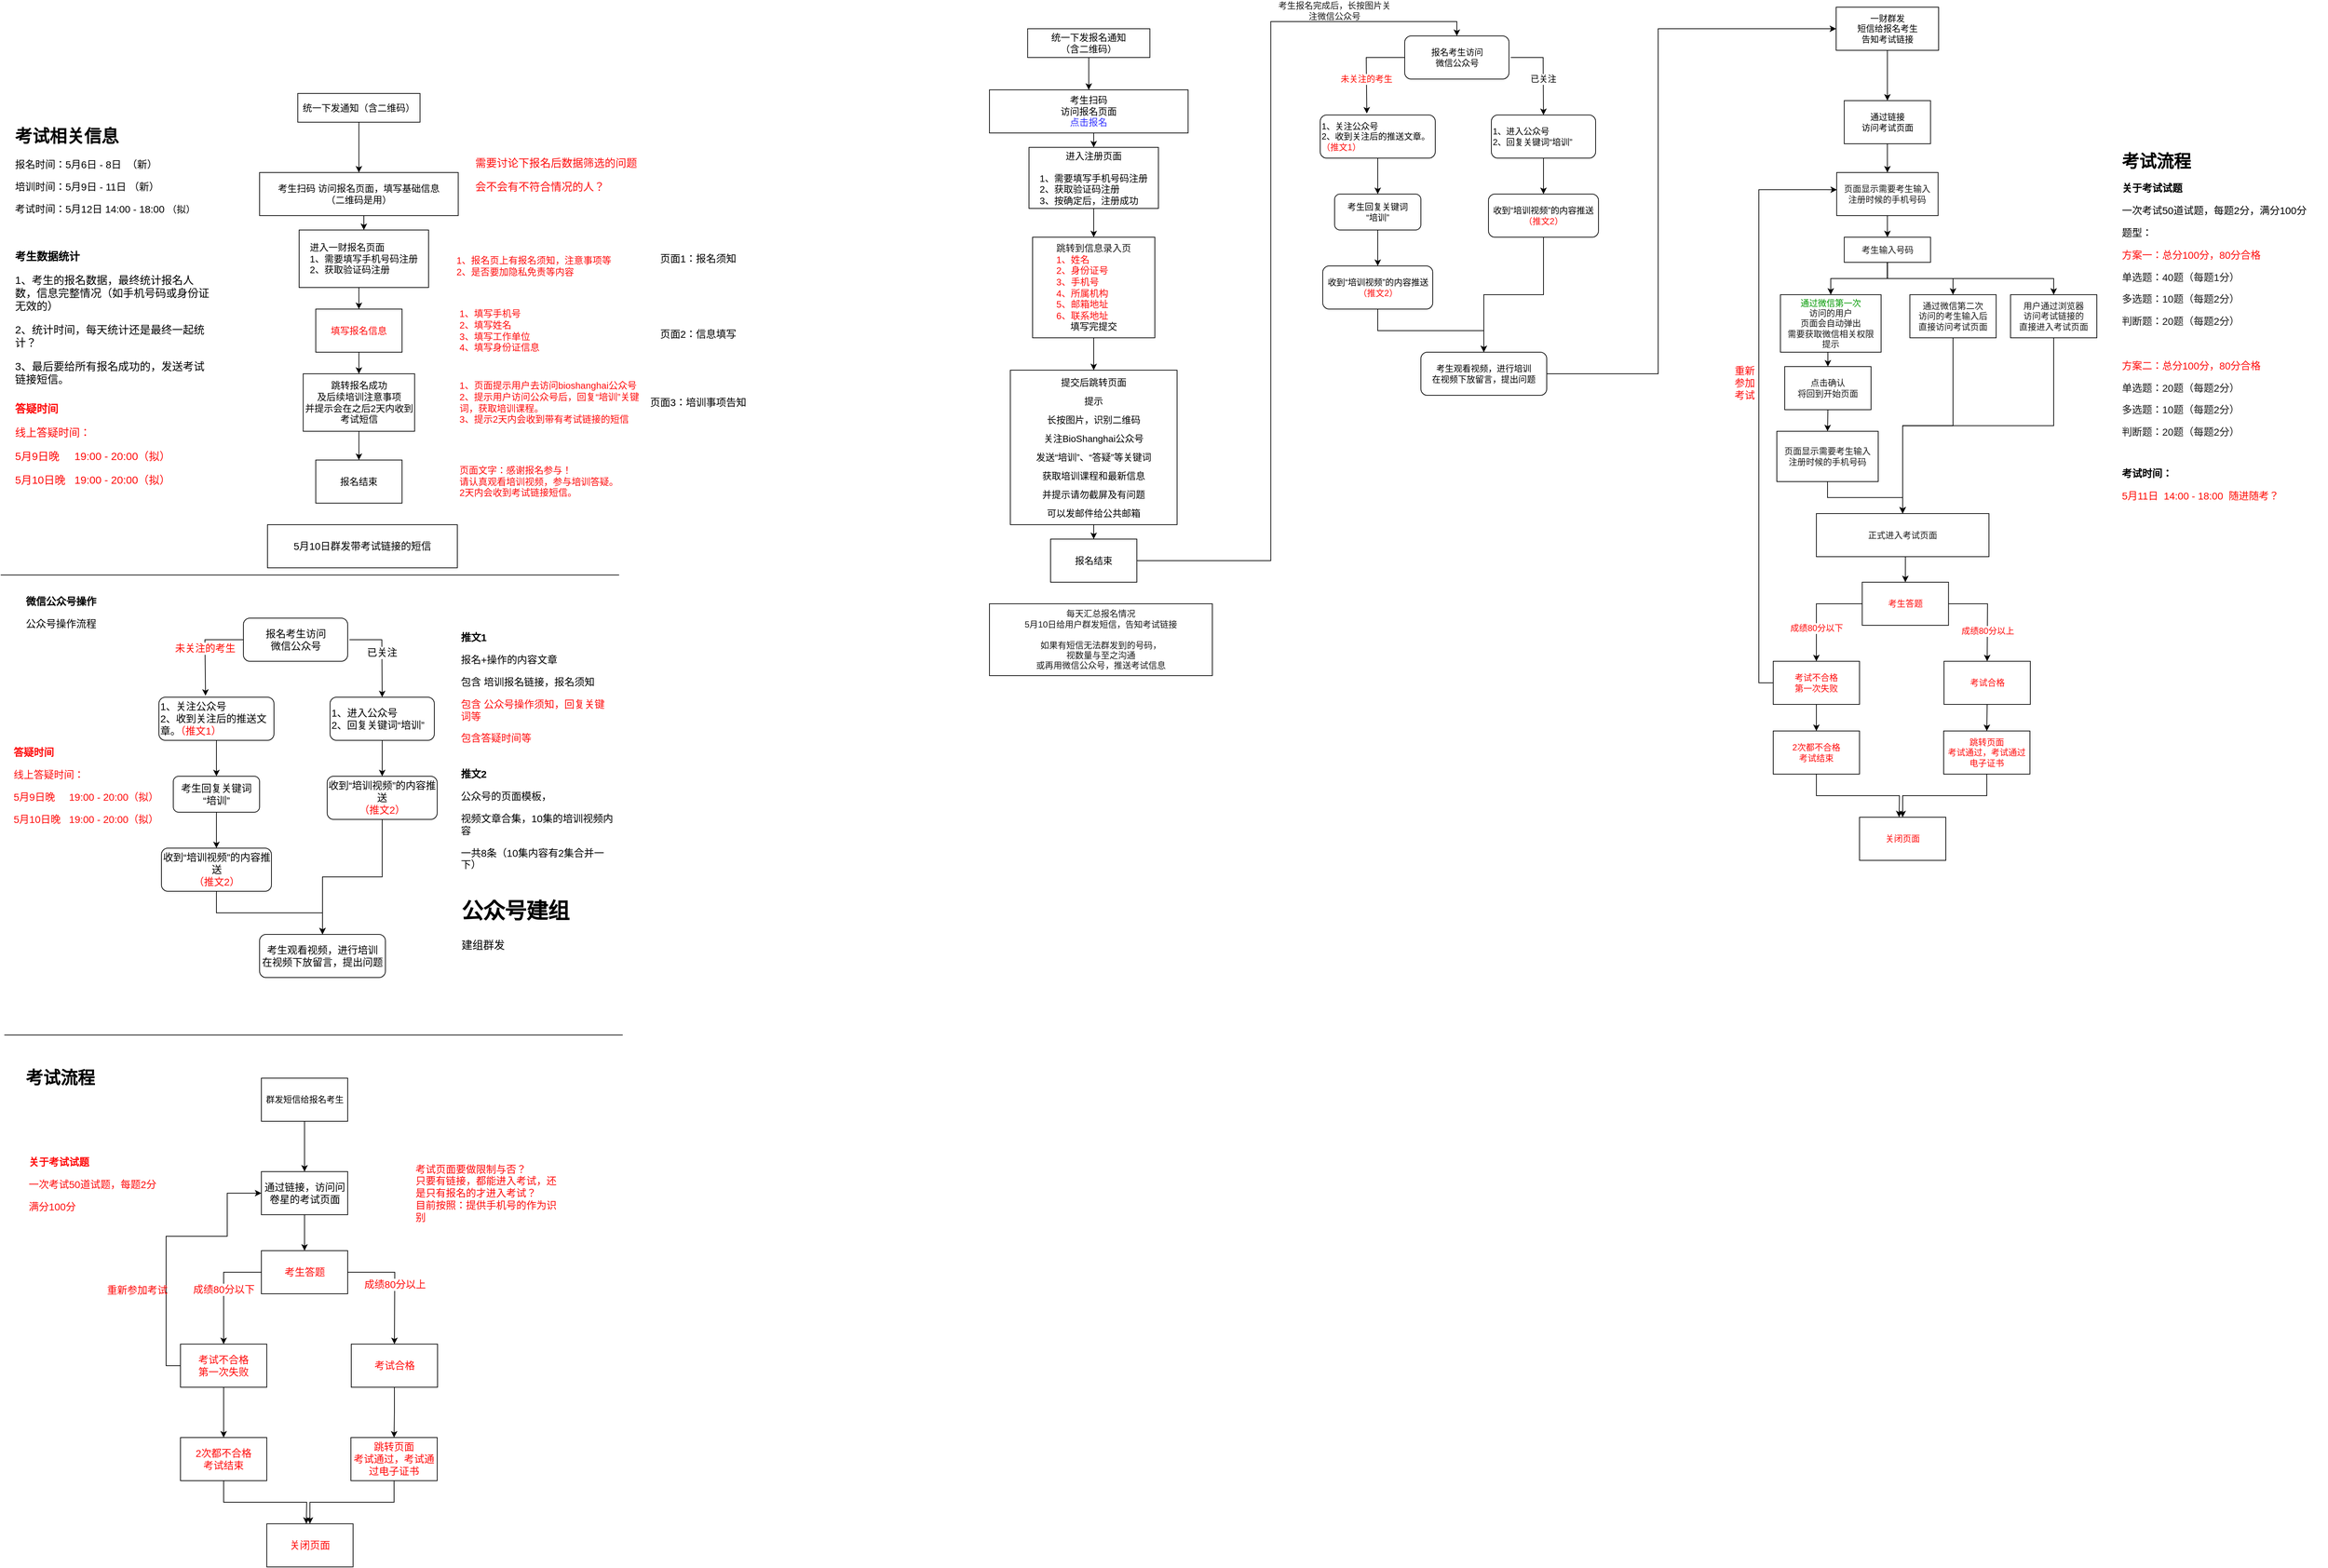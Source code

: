 <mxfile version="18.0.0" type="github">
  <diagram id="kXL66cv_u4CMS8DT0YEe" name="Page-1">
    <mxGraphModel dx="2123" dy="1900" grid="1" gridSize="10" guides="1" tooltips="1" connect="1" arrows="1" fold="1" page="1" pageScale="1" pageWidth="827" pageHeight="1169" math="0" shadow="0">
      <root>
        <mxCell id="0" />
        <mxCell id="1" parent="0" />
        <mxCell id="jaihn0EKF0fuKa9CYaYA-4" style="edgeStyle=orthogonalEdgeStyle;rounded=0;orthogonalLoop=1;jettySize=auto;html=1;exitX=0.5;exitY=1;exitDx=0;exitDy=0;entryX=0.5;entryY=0;entryDx=0;entryDy=0;fontSize=13;" parent="1" source="jaihn0EKF0fuKa9CYaYA-1" target="jaihn0EKF0fuKa9CYaYA-2" edge="1">
          <mxGeometry relative="1" as="geometry" />
        </mxCell>
        <mxCell id="jaihn0EKF0fuKa9CYaYA-1" value="统一下发通知（含二维码）" style="rounded=0;whiteSpace=wrap;html=1;fontSize=13;" parent="1" vertex="1">
          <mxGeometry x="408.12" width="170" height="40" as="geometry" />
        </mxCell>
        <mxCell id="jaihn0EKF0fuKa9CYaYA-6" style="edgeStyle=orthogonalEdgeStyle;rounded=0;orthogonalLoop=1;jettySize=auto;html=1;exitX=0.5;exitY=1;exitDx=0;exitDy=0;entryX=0.5;entryY=0;entryDx=0;entryDy=0;fontColor=#FF0D0D;fontSize=13;" parent="1" source="jaihn0EKF0fuKa9CYaYA-2" target="jaihn0EKF0fuKa9CYaYA-3" edge="1">
          <mxGeometry relative="1" as="geometry" />
        </mxCell>
        <mxCell id="jaihn0EKF0fuKa9CYaYA-2" value="考生扫码 访问报名页面，填写基础信息&lt;br style=&quot;font-size: 13px;&quot;&gt;（二维码是用）&lt;br style=&quot;font-size: 13px;&quot;&gt;" style="rounded=0;whiteSpace=wrap;html=1;fontSize=13;" parent="1" vertex="1">
          <mxGeometry x="355" y="110" width="276.25" height="60" as="geometry" />
        </mxCell>
        <mxCell id="jaihn0EKF0fuKa9CYaYA-18" style="edgeStyle=orthogonalEdgeStyle;rounded=0;orthogonalLoop=1;jettySize=auto;html=1;exitX=0.5;exitY=1;exitDx=0;exitDy=0;entryX=0.5;entryY=0;entryDx=0;entryDy=0;fontColor=#000000;fontSize=13;" parent="1" source="jaihn0EKF0fuKa9CYaYA-3" target="jaihn0EKF0fuKa9CYaYA-8" edge="1">
          <mxGeometry relative="1" as="geometry" />
        </mxCell>
        <mxCell id="jaihn0EKF0fuKa9CYaYA-3" value="&lt;div style=&quot;text-align: justify&quot;&gt;&lt;span&gt;进入一财报名页面&lt;/span&gt;&lt;/div&gt;&lt;div style=&quot;text-align: justify&quot;&gt;&lt;span&gt;1、需要填写手机号码注册&lt;/span&gt;&lt;/div&gt;&lt;div style=&quot;text-align: justify&quot;&gt;&lt;span&gt;2、获取验证码注册&lt;/span&gt;&lt;/div&gt;" style="rounded=0;whiteSpace=wrap;html=1;fontSize=13;align=center;" parent="1" vertex="1">
          <mxGeometry x="410" y="190" width="180" height="80" as="geometry" />
        </mxCell>
        <mxCell id="jaihn0EKF0fuKa9CYaYA-5" value="&lt;h1 style=&quot;font-size: 15px&quot;&gt;&lt;br style=&quot;font-size: 15px&quot;&gt;&lt;/h1&gt;&lt;p style=&quot;font-size: 15px&quot;&gt;&lt;font color=&quot;#ff0d0d&quot; style=&quot;font-size: 15px&quot;&gt;&lt;span style=&quot;text-align: center ; font-size: 15px&quot;&gt;需要讨论下报名后数据筛选的问题&lt;/span&gt;&lt;/font&gt;&lt;/p&gt;&lt;p style=&quot;font-size: 15px&quot;&gt;&lt;font color=&quot;#ff0d0d&quot; style=&quot;font-size: 15px&quot;&gt;&lt;span style=&quot;text-align: center ; font-size: 15px&quot;&gt;会不会有不符合情况的人？&lt;/span&gt;&lt;/font&gt;&lt;br style=&quot;font-size: 15px&quot;&gt;&lt;/p&gt;" style="text;html=1;strokeColor=none;fillColor=none;spacing=5;spacingTop=-20;whiteSpace=wrap;overflow=hidden;rounded=0;fontSize=15;" parent="1" vertex="1">
          <mxGeometry x="650" y="55" width="291.87" height="120" as="geometry" />
        </mxCell>
        <mxCell id="jaihn0EKF0fuKa9CYaYA-7" value="1、填写手机号&lt;br style=&quot;font-size: 13px;&quot;&gt;2、填写姓名&lt;br style=&quot;font-size: 13px;&quot;&gt;3、填写工作单位&lt;br style=&quot;font-size: 13px;&quot;&gt;4、填写身份证信息" style="text;html=1;strokeColor=none;fillColor=none;align=left;verticalAlign=middle;whiteSpace=wrap;rounded=0;fontColor=#FF0D0D;fontSize=13;" parent="1" vertex="1">
          <mxGeometry x="631.25" y="295" width="150" height="70" as="geometry" />
        </mxCell>
        <mxCell id="jaihn0EKF0fuKa9CYaYA-19" style="edgeStyle=orthogonalEdgeStyle;rounded=0;orthogonalLoop=1;jettySize=auto;html=1;exitX=0.5;exitY=1;exitDx=0;exitDy=0;entryX=0.5;entryY=0;entryDx=0;entryDy=0;fontColor=#000000;fontSize=13;" parent="1" source="jaihn0EKF0fuKa9CYaYA-8" target="jaihn0EKF0fuKa9CYaYA-10" edge="1">
          <mxGeometry relative="1" as="geometry" />
        </mxCell>
        <mxCell id="jaihn0EKF0fuKa9CYaYA-8" value="填写报名信息" style="rounded=0;whiteSpace=wrap;html=1;fontColor=#FF0D0D;fontSize=13;" parent="1" vertex="1">
          <mxGeometry x="433.13" y="300" width="120" height="60" as="geometry" />
        </mxCell>
        <mxCell id="jaihn0EKF0fuKa9CYaYA-20" style="edgeStyle=orthogonalEdgeStyle;rounded=0;orthogonalLoop=1;jettySize=auto;html=1;exitX=0.5;exitY=1;exitDx=0;exitDy=0;fontColor=#000000;fontSize=13;" parent="1" source="jaihn0EKF0fuKa9CYaYA-10" target="jaihn0EKF0fuKa9CYaYA-13" edge="1">
          <mxGeometry relative="1" as="geometry" />
        </mxCell>
        <mxCell id="jaihn0EKF0fuKa9CYaYA-10" value="跳转报名成功&lt;br style=&quot;font-size: 13px;&quot;&gt;及后续培训注意事项&lt;br style=&quot;font-size: 13px;&quot;&gt;并提示会在之后2天内收到考试短信" style="rounded=0;whiteSpace=wrap;html=1;fontColor=#000000;fontSize=13;" parent="1" vertex="1">
          <mxGeometry x="415.64" y="390" width="154.99" height="80" as="geometry" />
        </mxCell>
        <mxCell id="jaihn0EKF0fuKa9CYaYA-11" value="1、页面提示用户去访问bioshanghai公众号&lt;br style=&quot;font-size: 13px;&quot;&gt;2、提示用户访问公众号后，回复“培训”关键词，获取培训课程。&lt;br style=&quot;font-size: 13px;&quot;&gt;3、提示2天内会收到带有考试链接的短信" style="text;html=1;strokeColor=none;fillColor=none;align=left;verticalAlign=middle;whiteSpace=wrap;rounded=0;fontColor=#FF0D0D;fontSize=13;" parent="1" vertex="1">
          <mxGeometry x="631.25" y="395" width="266.88" height="70" as="geometry" />
        </mxCell>
        <mxCell id="jaihn0EKF0fuKa9CYaYA-12" value="&lt;div style=&quot;text-align: left; font-size: 13px;&quot;&gt;&lt;span style=&quot;font-size: 13px;&quot;&gt;1、报名页上有报名须知，注意事项等&lt;/span&gt;&lt;/div&gt;&lt;span style=&quot;font-size: 13px;&quot;&gt;&lt;div style=&quot;text-align: left; font-size: 13px;&quot;&gt;&lt;span style=&quot;font-size: 13px;&quot;&gt;2、是否要加隐私免责等内容&lt;/span&gt;&lt;/div&gt;&lt;/span&gt;" style="text;html=1;strokeColor=none;fillColor=none;align=center;verticalAlign=middle;whiteSpace=wrap;rounded=0;fontColor=#FF0D0D;fontSize=13;" parent="1" vertex="1">
          <mxGeometry x="618.13" y="225" width="236.88" height="30" as="geometry" />
        </mxCell>
        <mxCell id="jaihn0EKF0fuKa9CYaYA-13" value="报名结束" style="rounded=0;whiteSpace=wrap;html=1;fontColor=#000000;fontSize=13;" parent="1" vertex="1">
          <mxGeometry x="433.13" y="510" width="120" height="60" as="geometry" />
        </mxCell>
        <mxCell id="jaihn0EKF0fuKa9CYaYA-14" value="页面文字：感谢报名参与！&lt;br style=&quot;font-size: 13px;&quot;&gt;请认真观看培训视频，参与培训答疑。&lt;br style=&quot;font-size: 13px;&quot;&gt;2天内会收到考试链接短信。" style="text;html=1;strokeColor=none;fillColor=none;align=left;verticalAlign=middle;whiteSpace=wrap;rounded=0;fontColor=#FF0D0D;fontSize=13;" parent="1" vertex="1">
          <mxGeometry x="631.25" y="505" width="266.88" height="70" as="geometry" />
        </mxCell>
        <mxCell id="jaihn0EKF0fuKa9CYaYA-21" value="&lt;h1&gt;考试相关信息&lt;/h1&gt;&lt;p style=&quot;font-size: 14px&quot;&gt;&lt;font style=&quot;font-size: 14px&quot;&gt;报名时间：5月6日 - 8日&amp;nbsp; （新）&lt;/font&gt;&lt;/p&gt;&lt;p style=&quot;font-size: 14px&quot;&gt;&lt;font style=&quot;font-size: 14px&quot;&gt;培训时间：5月9日 - 11日 （新）&lt;/font&gt;&lt;/p&gt;&lt;p style=&quot;font-size: 14px&quot;&gt;&lt;font style=&quot;font-size: 14px&quot;&gt;考试时间：5月12日 14:00 - 18:00 &lt;/font&gt;&lt;span style=&quot;font-size: 13px&quot;&gt;（拟）&lt;/span&gt;&lt;/p&gt;" style="text;html=1;strokeColor=none;fillColor=none;spacing=5;spacingTop=-20;whiteSpace=wrap;overflow=hidden;rounded=0;fontColor=#000000;" parent="1" vertex="1">
          <mxGeometry x="10" y="40" width="260" height="150" as="geometry" />
        </mxCell>
        <mxCell id="jaihn0EKF0fuKa9CYaYA-22" value="&lt;h1 style=&quot;font-size: 15px;&quot;&gt;考生数据统计&lt;/h1&gt;&lt;p style=&quot;font-size: 15px;&quot;&gt;1、考生的报名数据，最终统计报名人数，信息完整情况（如手机号码或身份证无效的）&lt;/p&gt;&lt;p style=&quot;font-size: 15px;&quot;&gt;2、统计时间，每天统计还是最终一起统计？&lt;/p&gt;&lt;p style=&quot;font-size: 15px;&quot;&gt;3、最后要给所有报名成功的，发送考试链接短信。&lt;/p&gt;" style="text;html=1;strokeColor=none;fillColor=none;spacing=5;spacingTop=-20;whiteSpace=wrap;overflow=hidden;rounded=0;fontColor=#000000;fontSize=15;" parent="1" vertex="1">
          <mxGeometry x="10" y="217.5" width="280" height="205" as="geometry" />
        </mxCell>
        <mxCell id="jaihn0EKF0fuKa9CYaYA-23" value="报名考生访问&lt;br&gt;微信公众号" style="rounded=1;whiteSpace=wrap;html=1;fontColor=#000000;fontSize=14;" parent="1" vertex="1">
          <mxGeometry x="332.5" y="730" width="145.01" height="60" as="geometry" />
        </mxCell>
        <mxCell id="jaihn0EKF0fuKa9CYaYA-34" style="edgeStyle=orthogonalEdgeStyle;rounded=0;orthogonalLoop=1;jettySize=auto;html=1;exitX=0.5;exitY=1;exitDx=0;exitDy=0;fontColor=#000000;fontSize=14;" parent="1" source="jaihn0EKF0fuKa9CYaYA-24" target="jaihn0EKF0fuKa9CYaYA-31" edge="1">
          <mxGeometry relative="1" as="geometry" />
        </mxCell>
        <mxCell id="jaihn0EKF0fuKa9CYaYA-24" value="1、关注公众号&lt;br style=&quot;font-size: 14px;&quot;&gt;2、收到关注后的推送文章。&lt;font color=&quot;#ff0d0d&quot; style=&quot;font-size: 14px;&quot;&gt;（推文1）&lt;/font&gt;" style="rounded=1;whiteSpace=wrap;html=1;fontColor=#000000;align=left;fontSize=14;" parent="1" vertex="1">
          <mxGeometry x="215" y="840" width="160" height="60" as="geometry" />
        </mxCell>
        <mxCell id="jaihn0EKF0fuKa9CYaYA-38" style="edgeStyle=orthogonalEdgeStyle;rounded=0;orthogonalLoop=1;jettySize=auto;html=1;exitX=0.5;exitY=1;exitDx=0;exitDy=0;entryX=0.5;entryY=0;entryDx=0;entryDy=0;fontColor=#000000;fontSize=14;" parent="1" source="jaihn0EKF0fuKa9CYaYA-25" target="jaihn0EKF0fuKa9CYaYA-35" edge="1">
          <mxGeometry relative="1" as="geometry" />
        </mxCell>
        <mxCell id="jaihn0EKF0fuKa9CYaYA-25" value="1、进入公众号&lt;br style=&quot;font-size: 14px;&quot;&gt;2、回复关键词“培训”" style="rounded=1;whiteSpace=wrap;html=1;fontColor=#000000;align=left;fontSize=14;" parent="1" vertex="1">
          <mxGeometry x="453" y="840" width="145" height="60" as="geometry" />
        </mxCell>
        <mxCell id="jaihn0EKF0fuKa9CYaYA-26" value="" style="endArrow=classic;html=1;rounded=0;fontColor=#000000;entryX=0.405;entryY=-0.035;entryDx=0;entryDy=0;entryPerimeter=0;exitX=0;exitY=0.5;exitDx=0;exitDy=0;fontSize=14;" parent="1" source="jaihn0EKF0fuKa9CYaYA-23" target="jaihn0EKF0fuKa9CYaYA-24" edge="1">
          <mxGeometry relative="1" as="geometry">
            <mxPoint x="130" y="810" as="sourcePoint" />
            <mxPoint x="230" y="810" as="targetPoint" />
            <Array as="points">
              <mxPoint x="279" y="760" />
            </Array>
          </mxGeometry>
        </mxCell>
        <mxCell id="jaihn0EKF0fuKa9CYaYA-27" value="未关注的考生" style="edgeLabel;resizable=0;html=1;align=center;verticalAlign=middle;fontColor=#FF0B03;fontSize=14;" parent="jaihn0EKF0fuKa9CYaYA-26" connectable="0" vertex="1">
          <mxGeometry relative="1" as="geometry" />
        </mxCell>
        <mxCell id="jaihn0EKF0fuKa9CYaYA-29" value="" style="endArrow=classic;html=1;rounded=0;fontColor=#000000;entryX=0.5;entryY=0;entryDx=0;entryDy=0;fontSize=14;" parent="1" target="jaihn0EKF0fuKa9CYaYA-25" edge="1">
          <mxGeometry relative="1" as="geometry">
            <mxPoint x="480" y="760" as="sourcePoint" />
            <mxPoint x="600" y="760" as="targetPoint" />
            <Array as="points">
              <mxPoint x="525" y="760" />
            </Array>
          </mxGeometry>
        </mxCell>
        <mxCell id="jaihn0EKF0fuKa9CYaYA-30" value="已关注" style="edgeLabel;resizable=0;html=1;align=center;verticalAlign=middle;fontColor=#000000;fontSize=14;" parent="jaihn0EKF0fuKa9CYaYA-29" connectable="0" vertex="1">
          <mxGeometry relative="1" as="geometry" />
        </mxCell>
        <mxCell id="jaihn0EKF0fuKa9CYaYA-37" style="edgeStyle=orthogonalEdgeStyle;rounded=0;orthogonalLoop=1;jettySize=auto;html=1;exitX=0.5;exitY=1;exitDx=0;exitDy=0;entryX=0.5;entryY=0;entryDx=0;entryDy=0;fontColor=#000000;fontSize=14;" parent="1" source="jaihn0EKF0fuKa9CYaYA-31" target="jaihn0EKF0fuKa9CYaYA-36" edge="1">
          <mxGeometry relative="1" as="geometry" />
        </mxCell>
        <mxCell id="jaihn0EKF0fuKa9CYaYA-31" value="考生回复关键词&lt;br style=&quot;font-size: 14px;&quot;&gt;“培训”" style="rounded=1;whiteSpace=wrap;html=1;fontColor=#000000;fontSize=14;" parent="1" vertex="1">
          <mxGeometry x="235" y="950" width="120" height="50" as="geometry" />
        </mxCell>
        <mxCell id="jaihn0EKF0fuKa9CYaYA-40" style="edgeStyle=orthogonalEdgeStyle;rounded=0;orthogonalLoop=1;jettySize=auto;html=1;exitX=0.5;exitY=1;exitDx=0;exitDy=0;fontColor=#000000;fontSize=14;" parent="1" source="jaihn0EKF0fuKa9CYaYA-35" target="jaihn0EKF0fuKa9CYaYA-39" edge="1">
          <mxGeometry relative="1" as="geometry" />
        </mxCell>
        <mxCell id="jaihn0EKF0fuKa9CYaYA-35" value="收到“培训视频”的内容推送&lt;br style=&quot;font-size: 14px;&quot;&gt;&lt;font color=&quot;#ff0d0d&quot; style=&quot;font-size: 14px;&quot;&gt;（推文2）&lt;/font&gt;" style="rounded=1;whiteSpace=wrap;html=1;fontColor=#000000;fontSize=14;" parent="1" vertex="1">
          <mxGeometry x="449" y="950" width="153" height="60" as="geometry" />
        </mxCell>
        <mxCell id="jaihn0EKF0fuKa9CYaYA-41" style="edgeStyle=orthogonalEdgeStyle;rounded=0;orthogonalLoop=1;jettySize=auto;html=1;exitX=0.5;exitY=1;exitDx=0;exitDy=0;fontColor=#000000;entryX=0.5;entryY=0;entryDx=0;entryDy=0;fontSize=14;" parent="1" source="jaihn0EKF0fuKa9CYaYA-36" target="jaihn0EKF0fuKa9CYaYA-39" edge="1">
          <mxGeometry relative="1" as="geometry">
            <mxPoint x="450" y="1170" as="targetPoint" />
          </mxGeometry>
        </mxCell>
        <mxCell id="jaihn0EKF0fuKa9CYaYA-36" value="收到“培训视频”的内容推送&lt;br style=&quot;font-size: 14px;&quot;&gt;&lt;span style=&quot;color: rgb(255, 13, 13); font-size: 14px;&quot;&gt;（推文2）&lt;/span&gt;" style="rounded=1;whiteSpace=wrap;html=1;fontColor=#000000;fontSize=14;" parent="1" vertex="1">
          <mxGeometry x="218.5" y="1050" width="153" height="60" as="geometry" />
        </mxCell>
        <mxCell id="jaihn0EKF0fuKa9CYaYA-39" value="考生观看视频，进行培训&lt;br style=&quot;font-size: 14px;&quot;&gt;在视频下放留言，提出问题" style="rounded=1;whiteSpace=wrap;html=1;fontColor=#000000;fontSize=14;" parent="1" vertex="1">
          <mxGeometry x="355" y="1170" width="175" height="60" as="geometry" />
        </mxCell>
        <mxCell id="jaihn0EKF0fuKa9CYaYA-42" value="&lt;h1 style=&quot;font-size: 14px;&quot;&gt;推文1&lt;/h1&gt;&lt;p style=&quot;font-size: 14px;&quot;&gt;报名+操作的内容文章&lt;/p&gt;&lt;p style=&quot;font-size: 14px;&quot;&gt;包含 培训报名链接，报名须知&lt;/p&gt;&lt;p style=&quot;font-size: 14px;&quot;&gt;&lt;font color=&quot;#ff0d0d&quot; style=&quot;font-size: 14px;&quot;&gt;包含 公众号操作须知，回复关键词等&lt;/font&gt;&lt;/p&gt;&lt;p style=&quot;font-size: 14px;&quot;&gt;&lt;font color=&quot;#ff0d0d&quot; style=&quot;font-size: 14px;&quot;&gt;包含答疑时间等&lt;/font&gt;&lt;/p&gt;" style="text;html=1;strokeColor=none;fillColor=none;spacing=5;spacingTop=-20;whiteSpace=wrap;overflow=hidden;rounded=0;fontColor=#000000;fontSize=14;" parent="1" vertex="1">
          <mxGeometry x="630" y="750" width="220" height="160" as="geometry" />
        </mxCell>
        <mxCell id="jaihn0EKF0fuKa9CYaYA-43" value="&lt;h1 style=&quot;font-size: 14px;&quot;&gt;&lt;font color=&quot;#000000&quot; style=&quot;font-size: 14px;&quot;&gt;推文2&lt;/font&gt;&lt;/h1&gt;&lt;p style=&quot;font-size: 14px;&quot;&gt;&lt;font color=&quot;#000000&quot; style=&quot;font-size: 14px;&quot;&gt;公众号的页面模板，&lt;/font&gt;&lt;/p&gt;&lt;p style=&quot;font-size: 14px;&quot;&gt;&lt;font color=&quot;#000000&quot; style=&quot;font-size: 14px;&quot;&gt;视频文章合集，10集的培训视频内容&lt;/font&gt;&lt;/p&gt;&lt;p style=&quot;font-size: 14px;&quot;&gt;&lt;font color=&quot;#000000&quot; style=&quot;font-size: 14px;&quot;&gt;一共8条（10集内容有2集合并一下）&lt;/font&gt;&lt;/p&gt;" style="text;html=1;strokeColor=none;fillColor=none;spacing=5;spacingTop=-20;whiteSpace=wrap;overflow=hidden;rounded=0;fontColor=#FF0D0D;fontSize=14;" parent="1" vertex="1">
          <mxGeometry x="630" y="940" width="220" height="170" as="geometry" />
        </mxCell>
        <mxCell id="jaihn0EKF0fuKa9CYaYA-51" style="edgeStyle=orthogonalEdgeStyle;rounded=0;orthogonalLoop=1;jettySize=auto;html=1;exitX=0.5;exitY=1;exitDx=0;exitDy=0;fontColor=#FF0A0A;" parent="1" source="jaihn0EKF0fuKa9CYaYA-44" target="jaihn0EKF0fuKa9CYaYA-49" edge="1">
          <mxGeometry relative="1" as="geometry" />
        </mxCell>
        <mxCell id="jaihn0EKF0fuKa9CYaYA-44" value="群发短信给报名考生" style="rounded=0;whiteSpace=wrap;html=1;fontColor=#000000;" parent="1" vertex="1">
          <mxGeometry x="357.51" y="1370" width="120" height="60" as="geometry" />
        </mxCell>
        <mxCell id="jaihn0EKF0fuKa9CYaYA-45" value="&lt;h1 style=&quot;font-size: 14px;&quot;&gt;微信公众号操作&lt;/h1&gt;&lt;p style=&quot;font-size: 14px;&quot;&gt;公众号操作流程&lt;/p&gt;" style="text;html=1;strokeColor=none;fillColor=none;spacing=5;spacingTop=-20;whiteSpace=wrap;overflow=hidden;rounded=0;fontColor=#000000;fontSize=14;" parent="1" vertex="1">
          <mxGeometry x="25" y="700" width="190" height="70" as="geometry" />
        </mxCell>
        <mxCell id="jaihn0EKF0fuKa9CYaYA-46" value="" style="endArrow=none;html=1;rounded=0;fontColor=#000000;" parent="1" edge="1">
          <mxGeometry width="50" height="50" relative="1" as="geometry">
            <mxPoint x="-4.99" y="670" as="sourcePoint" />
            <mxPoint x="855.01" y="670" as="targetPoint" />
          </mxGeometry>
        </mxCell>
        <mxCell id="jaihn0EKF0fuKa9CYaYA-47" value="" style="endArrow=none;html=1;rounded=0;fontColor=#000000;" parent="1" edge="1">
          <mxGeometry width="50" height="50" relative="1" as="geometry">
            <mxPoint y="1310" as="sourcePoint" />
            <mxPoint x="860" y="1310" as="targetPoint" />
          </mxGeometry>
        </mxCell>
        <mxCell id="jaihn0EKF0fuKa9CYaYA-48" value="&lt;h1&gt;考试流程&lt;/h1&gt;" style="text;html=1;strokeColor=none;fillColor=none;spacing=5;spacingTop=-20;whiteSpace=wrap;overflow=hidden;rounded=0;fontColor=#000000;" parent="1" vertex="1">
          <mxGeometry x="25" y="1350" width="190" height="120" as="geometry" />
        </mxCell>
        <mxCell id="jaihn0EKF0fuKa9CYaYA-63" style="edgeStyle=orthogonalEdgeStyle;rounded=0;orthogonalLoop=1;jettySize=auto;html=1;exitX=0.5;exitY=1;exitDx=0;exitDy=0;fontColor=#FF0A0A;fontSize=14;" parent="1" source="jaihn0EKF0fuKa9CYaYA-49" target="jaihn0EKF0fuKa9CYaYA-52" edge="1">
          <mxGeometry relative="1" as="geometry" />
        </mxCell>
        <mxCell id="jaihn0EKF0fuKa9CYaYA-49" value="通过链接，访问问卷星的考试页面" style="rounded=0;whiteSpace=wrap;html=1;fontColor=#000000;fontSize=14;" parent="1" vertex="1">
          <mxGeometry x="357.51" y="1500" width="120" height="60" as="geometry" />
        </mxCell>
        <mxCell id="jaihn0EKF0fuKa9CYaYA-50" value="考试页面要做限制与否？&lt;br style=&quot;font-size: 14px;&quot;&gt;只要有链接，都能进入考试，还是只有报名的才进入考试？&lt;br style=&quot;font-size: 14px;&quot;&gt;目前按照：提供手机号的作为识别" style="text;html=1;strokeColor=none;fillColor=none;align=left;verticalAlign=middle;whiteSpace=wrap;rounded=0;fontColor=#FF0A0A;fontSize=14;" parent="1" vertex="1">
          <mxGeometry x="570" y="1495" width="201.88" height="70" as="geometry" />
        </mxCell>
        <mxCell id="jaihn0EKF0fuKa9CYaYA-52" value="考生答题" style="rounded=0;whiteSpace=wrap;html=1;fontColor=#FF0A0A;fontSize=14;" parent="1" vertex="1">
          <mxGeometry x="357.51" y="1610" width="120" height="60" as="geometry" />
        </mxCell>
        <mxCell id="jaihn0EKF0fuKa9CYaYA-60" style="edgeStyle=orthogonalEdgeStyle;rounded=0;orthogonalLoop=1;jettySize=auto;html=1;exitX=0;exitY=0.5;exitDx=0;exitDy=0;fontColor=#FF0A0A;entryX=0;entryY=0.5;entryDx=0;entryDy=0;fontSize=14;" parent="1" source="jaihn0EKF0fuKa9CYaYA-53" target="jaihn0EKF0fuKa9CYaYA-49" edge="1">
          <mxGeometry relative="1" as="geometry">
            <Array as="points">
              <mxPoint x="225" y="1770" />
              <mxPoint x="225" y="1590" />
              <mxPoint x="310" y="1590" />
              <mxPoint x="310" y="1530" />
            </Array>
          </mxGeometry>
        </mxCell>
        <mxCell id="jaihn0EKF0fuKa9CYaYA-65" style="edgeStyle=orthogonalEdgeStyle;rounded=0;orthogonalLoop=1;jettySize=auto;html=1;exitX=0.5;exitY=1;exitDx=0;exitDy=0;entryX=0.5;entryY=0;entryDx=0;entryDy=0;fontColor=#FF0A0A;fontSize=14;" parent="1" source="jaihn0EKF0fuKa9CYaYA-53" target="jaihn0EKF0fuKa9CYaYA-64" edge="1">
          <mxGeometry relative="1" as="geometry" />
        </mxCell>
        <mxCell id="jaihn0EKF0fuKa9CYaYA-53" value="考试不合格&lt;br style=&quot;font-size: 14px;&quot;&gt;第一次失败" style="rounded=0;whiteSpace=wrap;html=1;fontColor=#FF0A0A;fontSize=14;" parent="1" vertex="1">
          <mxGeometry x="245" y="1740" width="120" height="60" as="geometry" />
        </mxCell>
        <mxCell id="jaihn0EKF0fuKa9CYaYA-66" style="edgeStyle=orthogonalEdgeStyle;rounded=0;orthogonalLoop=1;jettySize=auto;html=1;exitX=0.5;exitY=1;exitDx=0;exitDy=0;entryX=0.5;entryY=0;entryDx=0;entryDy=0;fontColor=#FF0A0A;fontSize=14;" parent="1" source="jaihn0EKF0fuKa9CYaYA-54" target="jaihn0EKF0fuKa9CYaYA-62" edge="1">
          <mxGeometry relative="1" as="geometry" />
        </mxCell>
        <mxCell id="jaihn0EKF0fuKa9CYaYA-54" value="考试合格" style="rounded=0;whiteSpace=wrap;html=1;fontColor=#FF0A0A;fontSize=14;" parent="1" vertex="1">
          <mxGeometry x="482.5" y="1740" width="120" height="60" as="geometry" />
        </mxCell>
        <mxCell id="jaihn0EKF0fuKa9CYaYA-55" value="" style="endArrow=classic;html=1;rounded=0;fontColor=#FF0A0A;entryX=0.5;entryY=0;entryDx=0;entryDy=0;exitX=0;exitY=0.5;exitDx=0;exitDy=0;fontSize=14;" parent="1" source="jaihn0EKF0fuKa9CYaYA-52" target="jaihn0EKF0fuKa9CYaYA-53" edge="1">
          <mxGeometry relative="1" as="geometry">
            <mxPoint x="220" y="1650" as="sourcePoint" />
            <mxPoint x="320" y="1650" as="targetPoint" />
            <Array as="points">
              <mxPoint x="305" y="1640" />
            </Array>
          </mxGeometry>
        </mxCell>
        <mxCell id="jaihn0EKF0fuKa9CYaYA-56" value="成绩80分以下" style="edgeLabel;resizable=0;html=1;align=center;verticalAlign=middle;fontColor=#FF0A0A;fontSize=14;" parent="jaihn0EKF0fuKa9CYaYA-55" connectable="0" vertex="1">
          <mxGeometry relative="1" as="geometry" />
        </mxCell>
        <mxCell id="jaihn0EKF0fuKa9CYaYA-57" value="" style="endArrow=classic;html=1;rounded=0;fontColor=#FF0A0A;entryX=0.5;entryY=0;entryDx=0;entryDy=0;exitX=1;exitY=0.5;exitDx=0;exitDy=0;fontSize=14;" parent="1" source="jaihn0EKF0fuKa9CYaYA-52" target="jaihn0EKF0fuKa9CYaYA-54" edge="1">
          <mxGeometry relative="1" as="geometry">
            <mxPoint x="490" y="1640" as="sourcePoint" />
            <mxPoint x="590" y="1640" as="targetPoint" />
            <Array as="points">
              <mxPoint x="543" y="1640" />
            </Array>
          </mxGeometry>
        </mxCell>
        <mxCell id="jaihn0EKF0fuKa9CYaYA-58" value="成绩80分以上" style="edgeLabel;resizable=0;html=1;align=center;verticalAlign=middle;fontColor=#FF0A0A;fontSize=14;" parent="jaihn0EKF0fuKa9CYaYA-57" connectable="0" vertex="1">
          <mxGeometry relative="1" as="geometry" />
        </mxCell>
        <mxCell id="jaihn0EKF0fuKa9CYaYA-59" value="&lt;h1 style=&quot;font-size: 14px;&quot;&gt;关于考试试题&lt;/h1&gt;&lt;p style=&quot;font-size: 14px;&quot;&gt;一次考试50道试题，每题2分&lt;/p&gt;&lt;p style=&quot;font-size: 14px;&quot;&gt;满分100分&lt;/p&gt;" style="text;html=1;strokeColor=none;fillColor=none;spacing=5;spacingTop=-20;whiteSpace=wrap;overflow=hidden;rounded=0;fontColor=#FF0A0A;fontSize=14;" parent="1" vertex="1">
          <mxGeometry x="29" y="1480" width="190" height="120" as="geometry" />
        </mxCell>
        <mxCell id="jaihn0EKF0fuKa9CYaYA-61" value="重新参加考试" style="text;html=1;strokeColor=none;fillColor=none;align=center;verticalAlign=middle;whiteSpace=wrap;rounded=0;fontColor=#FF0A0A;fontSize=14;" parent="1" vertex="1">
          <mxGeometry x="140" y="1650" width="90" height="30" as="geometry" />
        </mxCell>
        <mxCell id="jaihn0EKF0fuKa9CYaYA-68" style="edgeStyle=orthogonalEdgeStyle;rounded=0;orthogonalLoop=1;jettySize=auto;html=1;exitX=0.5;exitY=1;exitDx=0;exitDy=0;entryX=0.5;entryY=0;entryDx=0;entryDy=0;fontColor=#FF0A0A;fontSize=14;" parent="1" source="jaihn0EKF0fuKa9CYaYA-62" target="jaihn0EKF0fuKa9CYaYA-67" edge="1">
          <mxGeometry relative="1" as="geometry" />
        </mxCell>
        <mxCell id="jaihn0EKF0fuKa9CYaYA-62" value="跳转页面&lt;br style=&quot;font-size: 14px;&quot;&gt;考试通过，考试通过电子证书" style="rounded=0;whiteSpace=wrap;html=1;fontColor=#FF0A0A;fontSize=14;" parent="1" vertex="1">
          <mxGeometry x="482" y="1870" width="120" height="60" as="geometry" />
        </mxCell>
        <mxCell id="jaihn0EKF0fuKa9CYaYA-69" style="edgeStyle=orthogonalEdgeStyle;rounded=0;orthogonalLoop=1;jettySize=auto;html=1;exitX=0.5;exitY=1;exitDx=0;exitDy=0;fontColor=#FF0A0A;fontSize=14;" parent="1" source="jaihn0EKF0fuKa9CYaYA-64" edge="1">
          <mxGeometry relative="1" as="geometry">
            <mxPoint x="420" y="1990" as="targetPoint" />
          </mxGeometry>
        </mxCell>
        <mxCell id="jaihn0EKF0fuKa9CYaYA-64" value="2次都不合格&lt;br style=&quot;font-size: 14px;&quot;&gt;考试结束" style="rounded=0;whiteSpace=wrap;html=1;fontColor=#FF0A0A;fontSize=14;" parent="1" vertex="1">
          <mxGeometry x="245" y="1870" width="120" height="60" as="geometry" />
        </mxCell>
        <mxCell id="jaihn0EKF0fuKa9CYaYA-67" value="关闭页面" style="rounded=0;whiteSpace=wrap;html=1;fontColor=#FF0A0A;fontSize=14;" parent="1" vertex="1">
          <mxGeometry x="365" y="1990" width="120" height="60" as="geometry" />
        </mxCell>
        <mxCell id="jaihn0EKF0fuKa9CYaYA-70" value="&lt;h1 style=&quot;font-size: 15px;&quot;&gt;答疑时间&lt;/h1&gt;&lt;p style=&quot;font-size: 15px;&quot;&gt;线上答疑时间：&amp;nbsp;&lt;/p&gt;&lt;p style=&quot;font-size: 15px;&quot;&gt;5月9日晚&amp;nbsp; &amp;nbsp; &amp;nbsp;19:00 - 20:00（拟）&lt;/p&gt;&lt;p style=&quot;font-size: 15px;&quot;&gt;5月10日晚&amp;nbsp; &amp;nbsp;19:00 - 20:00（拟）&lt;/p&gt;" style="text;html=1;strokeColor=none;fillColor=none;spacing=5;spacingTop=-20;whiteSpace=wrap;overflow=hidden;rounded=0;fontColor=#FF0A0A;fontSize=15;" parent="1" vertex="1">
          <mxGeometry x="10" y="430" width="240" height="120" as="geometry" />
        </mxCell>
        <mxCell id="jaihn0EKF0fuKa9CYaYA-71" value="&lt;h1 style=&quot;font-size: 14px;&quot;&gt;答疑时间&lt;/h1&gt;&lt;p style=&quot;font-size: 14px;&quot;&gt;线上答疑时间：&amp;nbsp;&lt;/p&gt;&lt;p style=&quot;font-size: 14px;&quot;&gt;5月9日晚&amp;nbsp; &amp;nbsp; &amp;nbsp;19:00 - 20:00（拟）&lt;/p&gt;&lt;p style=&quot;font-size: 14px;&quot;&gt;5月10日晚&amp;nbsp; &amp;nbsp;19:00 - 20:00（拟）&lt;/p&gt;" style="text;html=1;strokeColor=none;fillColor=none;spacing=5;spacingTop=-20;whiteSpace=wrap;overflow=hidden;rounded=0;fontColor=#FF0A0A;fontSize=14;" parent="1" vertex="1">
          <mxGeometry x="7.5" y="910" width="225" height="145" as="geometry" />
        </mxCell>
        <mxCell id="jaihn0EKF0fuKa9CYaYA-73" value="&lt;font color=&quot;#000000&quot;&gt;5月10日群发带考试链接的短信&lt;/font&gt;" style="rounded=0;whiteSpace=wrap;html=1;fontSize=14;fontColor=#FF0B03;" parent="1" vertex="1">
          <mxGeometry x="366" y="600" width="264" height="60" as="geometry" />
        </mxCell>
        <mxCell id="jaihn0EKF0fuKa9CYaYA-74" value="页面1：报名须知" style="text;html=1;strokeColor=none;fillColor=none;align=center;verticalAlign=middle;whiteSpace=wrap;rounded=0;fontSize=14;fontColor=#000000;" parent="1" vertex="1">
          <mxGeometry x="880" y="205" width="170" height="50" as="geometry" />
        </mxCell>
        <mxCell id="jaihn0EKF0fuKa9CYaYA-75" value="页面2：信息填写" style="text;html=1;strokeColor=none;fillColor=none;align=center;verticalAlign=middle;whiteSpace=wrap;rounded=0;fontSize=14;fontColor=#000000;" parent="1" vertex="1">
          <mxGeometry x="880" y="310" width="170" height="50" as="geometry" />
        </mxCell>
        <mxCell id="jaihn0EKF0fuKa9CYaYA-76" value="页面3：培训事项告知" style="text;html=1;strokeColor=none;fillColor=none;align=center;verticalAlign=middle;whiteSpace=wrap;rounded=0;fontSize=14;fontColor=#000000;" parent="1" vertex="1">
          <mxGeometry x="880" y="405" width="170" height="50" as="geometry" />
        </mxCell>
        <mxCell id="jaihn0EKF0fuKa9CYaYA-77" value="&lt;h1&gt;公众号建组&lt;/h1&gt;&lt;p&gt;建组群发&lt;/p&gt;&lt;p&gt;&lt;br&gt;&lt;/p&gt;" style="text;html=1;strokeColor=none;fillColor=none;spacing=5;spacingTop=-20;whiteSpace=wrap;overflow=hidden;rounded=0;fontSize=15;fontColor=#000000;" parent="1" vertex="1">
          <mxGeometry x="631.25" y="1110" width="190" height="120" as="geometry" />
        </mxCell>
        <mxCell id="NLDukdXP7PHWZ-6-YrMP-1" style="edgeStyle=orthogonalEdgeStyle;rounded=0;orthogonalLoop=1;jettySize=auto;html=1;exitX=0.5;exitY=1;exitDx=0;exitDy=0;entryX=0.5;entryY=0;entryDx=0;entryDy=0;fontSize=13;" edge="1" parent="1" source="NLDukdXP7PHWZ-6-YrMP-2" target="NLDukdXP7PHWZ-6-YrMP-4">
          <mxGeometry relative="1" as="geometry" />
        </mxCell>
        <mxCell id="NLDukdXP7PHWZ-6-YrMP-2" value="统一下发报名通知&lt;br&gt;（含二维码）" style="rounded=0;whiteSpace=wrap;html=1;fontSize=13;" vertex="1" parent="1">
          <mxGeometry x="1423.13" y="-90" width="170" height="40" as="geometry" />
        </mxCell>
        <mxCell id="NLDukdXP7PHWZ-6-YrMP-3" style="edgeStyle=orthogonalEdgeStyle;rounded=0;orthogonalLoop=1;jettySize=auto;html=1;exitX=0.5;exitY=1;exitDx=0;exitDy=0;entryX=0.5;entryY=0;entryDx=0;entryDy=0;fontColor=#FF0D0D;fontSize=13;" edge="1" parent="1" source="NLDukdXP7PHWZ-6-YrMP-4" target="NLDukdXP7PHWZ-6-YrMP-6">
          <mxGeometry relative="1" as="geometry" />
        </mxCell>
        <mxCell id="NLDukdXP7PHWZ-6-YrMP-4" value="考生扫码 &lt;br&gt;访问报名页面&lt;br&gt;&lt;font color=&quot;#3333ff&quot;&gt;点击报名&lt;/font&gt;" style="rounded=0;whiteSpace=wrap;html=1;fontSize=13;" vertex="1" parent="1">
          <mxGeometry x="1370.01" y="-5" width="276.25" height="60" as="geometry" />
        </mxCell>
        <mxCell id="NLDukdXP7PHWZ-6-YrMP-5" style="edgeStyle=orthogonalEdgeStyle;rounded=0;orthogonalLoop=1;jettySize=auto;html=1;exitX=0.5;exitY=1;exitDx=0;exitDy=0;entryX=0.5;entryY=0;entryDx=0;entryDy=0;fontColor=#000000;fontSize=13;" edge="1" parent="1" source="NLDukdXP7PHWZ-6-YrMP-6" target="NLDukdXP7PHWZ-6-YrMP-8">
          <mxGeometry relative="1" as="geometry" />
        </mxCell>
        <mxCell id="NLDukdXP7PHWZ-6-YrMP-6" value="&lt;div style=&quot;&quot;&gt;进入注册页面&lt;/div&gt;&lt;div style=&quot;&quot;&gt;&lt;span&gt;&lt;br&gt;&lt;/span&gt;&lt;/div&gt;&lt;div style=&quot;text-align: left;&quot;&gt;&lt;span&gt;1、需要填写手机号码注册&lt;/span&gt;&lt;/div&gt;&lt;div style=&quot;text-align: left;&quot;&gt;&lt;span&gt;2、获取验证码注册&lt;/span&gt;&lt;/div&gt;&lt;div style=&quot;text-align: left;&quot;&gt;&lt;span&gt;3、按确定后，注册成功&lt;/span&gt;&lt;/div&gt;" style="rounded=0;whiteSpace=wrap;html=1;fontSize=13;align=center;" vertex="1" parent="1">
          <mxGeometry x="1425" y="75" width="180" height="85" as="geometry" />
        </mxCell>
        <mxCell id="NLDukdXP7PHWZ-6-YrMP-7" style="edgeStyle=orthogonalEdgeStyle;rounded=0;orthogonalLoop=1;jettySize=auto;html=1;exitX=0.5;exitY=1;exitDx=0;exitDy=0;entryX=0.5;entryY=0;entryDx=0;entryDy=0;fontColor=#000000;fontSize=13;" edge="1" parent="1" source="NLDukdXP7PHWZ-6-YrMP-8" target="NLDukdXP7PHWZ-6-YrMP-10">
          <mxGeometry relative="1" as="geometry" />
        </mxCell>
        <mxCell id="NLDukdXP7PHWZ-6-YrMP-8" value="&lt;font color=&quot;#1a1a1a&quot;&gt;跳转到信息录入页&lt;/font&gt;&lt;br&gt;&lt;div style=&quot;text-align: left;&quot;&gt;&lt;span style=&quot;background-color: initial;&quot;&gt;1、姓名&lt;/span&gt;&lt;/div&gt;&lt;div style=&quot;text-align: left;&quot;&gt;&lt;span style=&quot;background-color: initial;&quot;&gt;2、身份证号&lt;/span&gt;&lt;/div&gt;&lt;div style=&quot;text-align: left;&quot;&gt;&lt;span style=&quot;background-color: initial;&quot;&gt;3、手机号&lt;/span&gt;&lt;/div&gt;&lt;div style=&quot;text-align: left;&quot;&gt;&lt;span style=&quot;background-color: initial;&quot;&gt;4、所属机构&lt;/span&gt;&lt;/div&gt;&lt;div style=&quot;text-align: left;&quot;&gt;&lt;span style=&quot;background-color: initial;&quot;&gt;5、邮箱地址&lt;/span&gt;&lt;/div&gt;&lt;div style=&quot;text-align: left;&quot;&gt;&lt;span style=&quot;background-color: initial;&quot;&gt;6、联系地址&lt;/span&gt;&lt;/div&gt;&lt;div style=&quot;&quot;&gt;&lt;font color=&quot;#000000&quot;&gt;填写完提交&lt;/font&gt;&lt;/div&gt;" style="rounded=0;whiteSpace=wrap;html=1;fontColor=#FF0D0D;fontSize=13;" vertex="1" parent="1">
          <mxGeometry x="1430" y="200" width="170" height="140" as="geometry" />
        </mxCell>
        <mxCell id="NLDukdXP7PHWZ-6-YrMP-9" style="edgeStyle=orthogonalEdgeStyle;rounded=0;orthogonalLoop=1;jettySize=auto;html=1;exitX=0.5;exitY=1;exitDx=0;exitDy=0;fontColor=#000000;fontSize=13;" edge="1" parent="1" source="NLDukdXP7PHWZ-6-YrMP-10" target="NLDukdXP7PHWZ-6-YrMP-11">
          <mxGeometry relative="1" as="geometry" />
        </mxCell>
        <mxCell id="NLDukdXP7PHWZ-6-YrMP-10" value="&lt;p style=&quot;line-height: 1;&quot;&gt;提交后跳转页面&lt;/p&gt;&lt;p style=&quot;line-height: 1;&quot;&gt;提示&lt;/p&gt;&lt;p style=&quot;line-height: 1;&quot;&gt;长按图片，识别二维码&lt;/p&gt;&lt;p style=&quot;line-height: 1;&quot;&gt;关注BioShanghai公众号&lt;/p&gt;&lt;p style=&quot;line-height: 1;&quot;&gt;发送“培训”、“答疑”等关键词&lt;/p&gt;&lt;p style=&quot;line-height: 1;&quot;&gt;&lt;span style=&quot;background-color: initial;&quot;&gt;获取培训课程和最新信息&lt;/span&gt;&lt;/p&gt;&lt;p style=&quot;line-height: 1;&quot;&gt;并提示&lt;span style=&quot;background-color: initial;&quot;&gt;请勿截屏及有问题&lt;/span&gt;&lt;/p&gt;&lt;p style=&quot;line-height: 1;&quot;&gt;&lt;span style=&quot;background-color: initial;&quot;&gt;可以发邮件给公共邮箱&lt;/span&gt;&lt;/p&gt;" style="rounded=0;whiteSpace=wrap;html=1;fontColor=#000000;fontSize=13;" vertex="1" parent="1">
          <mxGeometry x="1399.07" y="385" width="231.86" height="215" as="geometry" />
        </mxCell>
        <mxCell id="NLDukdXP7PHWZ-6-YrMP-30" style="edgeStyle=orthogonalEdgeStyle;rounded=0;orthogonalLoop=1;jettySize=auto;html=1;exitX=1;exitY=0.5;exitDx=0;exitDy=0;entryX=0.5;entryY=0;entryDx=0;entryDy=0;fontColor=#1A1A1A;" edge="1" parent="1" source="NLDukdXP7PHWZ-6-YrMP-11" target="NLDukdXP7PHWZ-6-YrMP-14">
          <mxGeometry relative="1" as="geometry" />
        </mxCell>
        <mxCell id="NLDukdXP7PHWZ-6-YrMP-11" value="报名结束" style="rounded=0;whiteSpace=wrap;html=1;fontColor=#000000;fontSize=13;" vertex="1" parent="1">
          <mxGeometry x="1455" y="620" width="120" height="60" as="geometry" />
        </mxCell>
        <mxCell id="NLDukdXP7PHWZ-6-YrMP-13" value="每天汇总报名情况&lt;br&gt;5月10日给用户群发短信，告知考试链接&lt;br&gt;&lt;br&gt;如果有短信无法群发到的号码，&lt;br&gt;视数量与至之沟通&lt;br&gt;或再用微信公众号，推送考试信息" style="rounded=0;whiteSpace=wrap;html=1;fontColor=#1A1A1A;" vertex="1" parent="1">
          <mxGeometry x="1370.01" y="710" width="310" height="100" as="geometry" />
        </mxCell>
        <mxCell id="NLDukdXP7PHWZ-6-YrMP-14" value="报名考生访问&lt;br style=&quot;font-size: 12px;&quot;&gt;微信公众号" style="rounded=1;whiteSpace=wrap;html=1;fontColor=#000000;fontSize=12;" vertex="1" parent="1">
          <mxGeometry x="1947.5" y="-80" width="145.01" height="60" as="geometry" />
        </mxCell>
        <mxCell id="NLDukdXP7PHWZ-6-YrMP-15" style="edgeStyle=orthogonalEdgeStyle;rounded=0;orthogonalLoop=1;jettySize=auto;html=1;exitX=0.5;exitY=1;exitDx=0;exitDy=0;fontColor=#000000;fontSize=12;" edge="1" parent="1" source="NLDukdXP7PHWZ-6-YrMP-16" target="NLDukdXP7PHWZ-6-YrMP-24">
          <mxGeometry relative="1" as="geometry" />
        </mxCell>
        <mxCell id="NLDukdXP7PHWZ-6-YrMP-16" value="1、关注公众号&lt;br style=&quot;font-size: 12px;&quot;&gt;2、收到关注后的推送文章。&lt;font color=&quot;#ff0d0d&quot; style=&quot;font-size: 12px;&quot;&gt;（推文1）&lt;/font&gt;" style="rounded=1;whiteSpace=wrap;html=1;fontColor=#000000;align=left;fontSize=12;" vertex="1" parent="1">
          <mxGeometry x="1830" y="30" width="160" height="60" as="geometry" />
        </mxCell>
        <mxCell id="NLDukdXP7PHWZ-6-YrMP-17" style="edgeStyle=orthogonalEdgeStyle;rounded=0;orthogonalLoop=1;jettySize=auto;html=1;exitX=0.5;exitY=1;exitDx=0;exitDy=0;entryX=0.5;entryY=0;entryDx=0;entryDy=0;fontColor=#000000;fontSize=12;" edge="1" parent="1" source="NLDukdXP7PHWZ-6-YrMP-18" target="NLDukdXP7PHWZ-6-YrMP-26">
          <mxGeometry relative="1" as="geometry" />
        </mxCell>
        <mxCell id="NLDukdXP7PHWZ-6-YrMP-18" value="1、进入公众号&lt;br style=&quot;font-size: 12px;&quot;&gt;2、回复关键词“培训”" style="rounded=1;whiteSpace=wrap;html=1;fontColor=#000000;align=left;fontSize=12;" vertex="1" parent="1">
          <mxGeometry x="2068" y="30" width="145" height="60" as="geometry" />
        </mxCell>
        <mxCell id="NLDukdXP7PHWZ-6-YrMP-19" value="" style="endArrow=classic;html=1;rounded=0;fontColor=#000000;entryX=0.405;entryY=-0.035;entryDx=0;entryDy=0;entryPerimeter=0;exitX=0;exitY=0.5;exitDx=0;exitDy=0;fontSize=12;" edge="1" parent="1" source="NLDukdXP7PHWZ-6-YrMP-14" target="NLDukdXP7PHWZ-6-YrMP-16">
          <mxGeometry relative="1" as="geometry">
            <mxPoint x="1745" as="sourcePoint" />
            <mxPoint x="1845" as="targetPoint" />
            <Array as="points">
              <mxPoint x="1894" y="-50" />
            </Array>
          </mxGeometry>
        </mxCell>
        <mxCell id="NLDukdXP7PHWZ-6-YrMP-20" value="未关注的考生" style="edgeLabel;resizable=0;html=1;align=center;verticalAlign=middle;fontColor=#FF0B03;fontSize=12;" connectable="0" vertex="1" parent="NLDukdXP7PHWZ-6-YrMP-19">
          <mxGeometry relative="1" as="geometry">
            <mxPoint y="18" as="offset" />
          </mxGeometry>
        </mxCell>
        <mxCell id="NLDukdXP7PHWZ-6-YrMP-21" value="" style="endArrow=classic;html=1;rounded=0;fontColor=#000000;entryX=0.5;entryY=0;entryDx=0;entryDy=0;fontSize=12;" edge="1" parent="1" target="NLDukdXP7PHWZ-6-YrMP-18">
          <mxGeometry relative="1" as="geometry">
            <mxPoint x="2095" y="-50" as="sourcePoint" />
            <mxPoint x="2215" y="-50" as="targetPoint" />
            <Array as="points">
              <mxPoint x="2140" y="-50" />
            </Array>
          </mxGeometry>
        </mxCell>
        <mxCell id="NLDukdXP7PHWZ-6-YrMP-22" value="已关注" style="edgeLabel;resizable=0;html=1;align=center;verticalAlign=middle;fontColor=#000000;fontSize=12;" connectable="0" vertex="1" parent="NLDukdXP7PHWZ-6-YrMP-21">
          <mxGeometry relative="1" as="geometry">
            <mxPoint y="12" as="offset" />
          </mxGeometry>
        </mxCell>
        <mxCell id="NLDukdXP7PHWZ-6-YrMP-23" style="edgeStyle=orthogonalEdgeStyle;rounded=0;orthogonalLoop=1;jettySize=auto;html=1;exitX=0.5;exitY=1;exitDx=0;exitDy=0;entryX=0.5;entryY=0;entryDx=0;entryDy=0;fontColor=#000000;fontSize=12;" edge="1" parent="1" source="NLDukdXP7PHWZ-6-YrMP-24" target="NLDukdXP7PHWZ-6-YrMP-28">
          <mxGeometry relative="1" as="geometry" />
        </mxCell>
        <mxCell id="NLDukdXP7PHWZ-6-YrMP-24" value="考生回复关键词&lt;br style=&quot;font-size: 12px;&quot;&gt;“培训”" style="rounded=1;whiteSpace=wrap;html=1;fontColor=#000000;fontSize=12;" vertex="1" parent="1">
          <mxGeometry x="1850" y="140" width="120" height="50" as="geometry" />
        </mxCell>
        <mxCell id="NLDukdXP7PHWZ-6-YrMP-25" style="edgeStyle=orthogonalEdgeStyle;rounded=0;orthogonalLoop=1;jettySize=auto;html=1;exitX=0.5;exitY=1;exitDx=0;exitDy=0;fontColor=#000000;fontSize=12;" edge="1" parent="1" source="NLDukdXP7PHWZ-6-YrMP-26" target="NLDukdXP7PHWZ-6-YrMP-29">
          <mxGeometry relative="1" as="geometry" />
        </mxCell>
        <mxCell id="NLDukdXP7PHWZ-6-YrMP-26" value="收到“培训视频”的内容推送&lt;br style=&quot;font-size: 12px;&quot;&gt;&lt;font color=&quot;#ff0d0d&quot; style=&quot;font-size: 12px;&quot;&gt;（推文2）&lt;/font&gt;" style="rounded=1;whiteSpace=wrap;html=1;fontColor=#000000;fontSize=12;" vertex="1" parent="1">
          <mxGeometry x="2064" y="140" width="153" height="60" as="geometry" />
        </mxCell>
        <mxCell id="NLDukdXP7PHWZ-6-YrMP-27" style="edgeStyle=orthogonalEdgeStyle;rounded=0;orthogonalLoop=1;jettySize=auto;html=1;exitX=0.5;exitY=1;exitDx=0;exitDy=0;fontColor=#000000;entryX=0.5;entryY=0;entryDx=0;entryDy=0;fontSize=12;" edge="1" parent="1" source="NLDukdXP7PHWZ-6-YrMP-28" target="NLDukdXP7PHWZ-6-YrMP-29">
          <mxGeometry relative="1" as="geometry">
            <mxPoint x="2065" y="360" as="targetPoint" />
          </mxGeometry>
        </mxCell>
        <mxCell id="NLDukdXP7PHWZ-6-YrMP-28" value="收到“培训视频”的内容推送&lt;br style=&quot;font-size: 12px;&quot;&gt;&lt;span style=&quot;color: rgb(255, 13, 13); font-size: 12px;&quot;&gt;（推文2）&lt;/span&gt;" style="rounded=1;whiteSpace=wrap;html=1;fontColor=#000000;fontSize=12;" vertex="1" parent="1">
          <mxGeometry x="1833.5" y="240" width="153" height="60" as="geometry" />
        </mxCell>
        <mxCell id="NLDukdXP7PHWZ-6-YrMP-56" style="edgeStyle=orthogonalEdgeStyle;rounded=0;orthogonalLoop=1;jettySize=auto;html=1;exitX=1;exitY=0.5;exitDx=0;exitDy=0;entryX=0;entryY=0.5;entryDx=0;entryDy=0;fontSize=12;fontColor=#1A1A1A;" edge="1" parent="1" source="NLDukdXP7PHWZ-6-YrMP-29" target="NLDukdXP7PHWZ-6-YrMP-34">
          <mxGeometry relative="1" as="geometry">
            <Array as="points">
              <mxPoint x="2300" y="390" />
              <mxPoint x="2300" y="-90" />
            </Array>
          </mxGeometry>
        </mxCell>
        <mxCell id="NLDukdXP7PHWZ-6-YrMP-29" value="考生观看视频，进行培训&lt;br style=&quot;font-size: 12px;&quot;&gt;在视频下放留言，提出问题" style="rounded=1;whiteSpace=wrap;html=1;fontColor=#000000;fontSize=12;" vertex="1" parent="1">
          <mxGeometry x="1970" y="360" width="175" height="60" as="geometry" />
        </mxCell>
        <mxCell id="NLDukdXP7PHWZ-6-YrMP-31" value="考生报名完成后，长按图片关注微信公众号" style="text;html=1;strokeColor=none;fillColor=none;align=center;verticalAlign=middle;whiteSpace=wrap;rounded=0;fontColor=#1A1A1A;" vertex="1" parent="1">
          <mxGeometry x="1770" y="-130" width="160" height="30" as="geometry" />
        </mxCell>
        <mxCell id="NLDukdXP7PHWZ-6-YrMP-33" style="edgeStyle=orthogonalEdgeStyle;rounded=0;orthogonalLoop=1;jettySize=auto;html=1;exitX=0.5;exitY=1;exitDx=0;exitDy=0;fontColor=#FF0A0A;" edge="1" parent="1" source="NLDukdXP7PHWZ-6-YrMP-34" target="NLDukdXP7PHWZ-6-YrMP-37">
          <mxGeometry relative="1" as="geometry" />
        </mxCell>
        <mxCell id="NLDukdXP7PHWZ-6-YrMP-34" value="一财群发&lt;br&gt;短信给报名考生&lt;br&gt;告知考试链接" style="rounded=0;whiteSpace=wrap;html=1;fontColor=#000000;align=center;" vertex="1" parent="1">
          <mxGeometry x="2547.51" y="-120" width="142.49" height="60" as="geometry" />
        </mxCell>
        <mxCell id="NLDukdXP7PHWZ-6-YrMP-35" value="&lt;h1&gt;考试流程&lt;/h1&gt;" style="text;html=1;strokeColor=none;fillColor=none;spacing=5;spacingTop=-20;whiteSpace=wrap;overflow=hidden;rounded=0;fontColor=#000000;" vertex="1" parent="1">
          <mxGeometry x="2940" y="75" width="190" height="45" as="geometry" />
        </mxCell>
        <mxCell id="NLDukdXP7PHWZ-6-YrMP-62" style="edgeStyle=orthogonalEdgeStyle;rounded=0;orthogonalLoop=1;jettySize=auto;html=1;exitX=0.5;exitY=1;exitDx=0;exitDy=0;entryX=0.5;entryY=0;entryDx=0;entryDy=0;fontSize=12;fontColor=#1A1A1A;" edge="1" parent="1" source="NLDukdXP7PHWZ-6-YrMP-37" target="NLDukdXP7PHWZ-6-YrMP-57">
          <mxGeometry relative="1" as="geometry" />
        </mxCell>
        <mxCell id="NLDukdXP7PHWZ-6-YrMP-37" value="通过链接&lt;br&gt;访问考试页面" style="rounded=0;whiteSpace=wrap;html=1;fontColor=#000000;fontSize=12;" vertex="1" parent="1">
          <mxGeometry x="2558.75" y="10" width="120" height="60" as="geometry" />
        </mxCell>
        <mxCell id="NLDukdXP7PHWZ-6-YrMP-39" value="考生答题" style="rounded=0;whiteSpace=wrap;html=1;fontColor=#FF0A0A;fontSize=12;" vertex="1" parent="1">
          <mxGeometry x="2583.75" y="680" width="120" height="60" as="geometry" />
        </mxCell>
        <mxCell id="NLDukdXP7PHWZ-6-YrMP-41" style="edgeStyle=orthogonalEdgeStyle;rounded=0;orthogonalLoop=1;jettySize=auto;html=1;exitX=0.5;exitY=1;exitDx=0;exitDy=0;entryX=0.5;entryY=0;entryDx=0;entryDy=0;fontColor=#FF0A0A;fontSize=12;" edge="1" parent="1" source="NLDukdXP7PHWZ-6-YrMP-42" target="NLDukdXP7PHWZ-6-YrMP-54">
          <mxGeometry relative="1" as="geometry" />
        </mxCell>
        <mxCell id="NLDukdXP7PHWZ-6-YrMP-76" style="edgeStyle=orthogonalEdgeStyle;rounded=0;orthogonalLoop=1;jettySize=auto;html=1;exitX=0;exitY=0.5;exitDx=0;exitDy=0;entryX=0.003;entryY=0.399;entryDx=0;entryDy=0;entryPerimeter=0;fontSize=12;fontColor=#1A1A1A;" edge="1" parent="1" source="NLDukdXP7PHWZ-6-YrMP-42" target="NLDukdXP7PHWZ-6-YrMP-57">
          <mxGeometry relative="1" as="geometry" />
        </mxCell>
        <mxCell id="NLDukdXP7PHWZ-6-YrMP-42" value="考试不合格&lt;br style=&quot;font-size: 12px;&quot;&gt;第一次失败" style="rounded=0;whiteSpace=wrap;html=1;fontColor=#FF0A0A;fontSize=12;" vertex="1" parent="1">
          <mxGeometry x="2460" y="790" width="120" height="60" as="geometry" />
        </mxCell>
        <mxCell id="NLDukdXP7PHWZ-6-YrMP-43" style="edgeStyle=orthogonalEdgeStyle;rounded=0;orthogonalLoop=1;jettySize=auto;html=1;exitX=0.5;exitY=1;exitDx=0;exitDy=0;entryX=0.5;entryY=0;entryDx=0;entryDy=0;fontColor=#FF0A0A;fontSize=12;" edge="1" parent="1" source="NLDukdXP7PHWZ-6-YrMP-44" target="NLDukdXP7PHWZ-6-YrMP-52">
          <mxGeometry relative="1" as="geometry" />
        </mxCell>
        <mxCell id="NLDukdXP7PHWZ-6-YrMP-44" value="考试合格" style="rounded=0;whiteSpace=wrap;html=1;fontColor=#FF0A0A;fontSize=12;" vertex="1" parent="1">
          <mxGeometry x="2697.5" y="790" width="120" height="60" as="geometry" />
        </mxCell>
        <mxCell id="NLDukdXP7PHWZ-6-YrMP-45" value="" style="endArrow=classic;html=1;rounded=0;fontColor=#FF0A0A;entryX=0.5;entryY=0;entryDx=0;entryDy=0;exitX=0;exitY=0.5;exitDx=0;exitDy=0;fontSize=12;" edge="1" parent="1" source="NLDukdXP7PHWZ-6-YrMP-39" target="NLDukdXP7PHWZ-6-YrMP-42">
          <mxGeometry relative="1" as="geometry">
            <mxPoint x="2435" y="720" as="sourcePoint" />
            <mxPoint x="2535" y="720" as="targetPoint" />
            <Array as="points">
              <mxPoint x="2520" y="710" />
            </Array>
          </mxGeometry>
        </mxCell>
        <mxCell id="NLDukdXP7PHWZ-6-YrMP-46" value="成绩80分以下" style="edgeLabel;resizable=0;html=1;align=center;verticalAlign=middle;fontColor=#FF0A0A;fontSize=12;" connectable="0" vertex="1" parent="NLDukdXP7PHWZ-6-YrMP-45">
          <mxGeometry relative="1" as="geometry">
            <mxPoint y="25" as="offset" />
          </mxGeometry>
        </mxCell>
        <mxCell id="NLDukdXP7PHWZ-6-YrMP-47" value="" style="endArrow=classic;html=1;rounded=0;fontColor=#FF0A0A;entryX=0.5;entryY=0;entryDx=0;entryDy=0;exitX=1;exitY=0.5;exitDx=0;exitDy=0;fontSize=12;" edge="1" parent="1" source="NLDukdXP7PHWZ-6-YrMP-39" target="NLDukdXP7PHWZ-6-YrMP-44">
          <mxGeometry relative="1" as="geometry">
            <mxPoint x="2705" y="710" as="sourcePoint" />
            <mxPoint x="2805" y="710" as="targetPoint" />
            <Array as="points">
              <mxPoint x="2758" y="710" />
            </Array>
          </mxGeometry>
        </mxCell>
        <mxCell id="NLDukdXP7PHWZ-6-YrMP-48" value="成绩80分以上" style="edgeLabel;resizable=0;html=1;align=center;verticalAlign=middle;fontColor=#FF0A0A;fontSize=12;" connectable="0" vertex="1" parent="NLDukdXP7PHWZ-6-YrMP-47">
          <mxGeometry relative="1" as="geometry">
            <mxPoint y="25" as="offset" />
          </mxGeometry>
        </mxCell>
        <mxCell id="NLDukdXP7PHWZ-6-YrMP-49" value="&lt;h1 style=&quot;font-size: 14px;&quot;&gt;&lt;font color=&quot;#000000&quot;&gt;关于考试试题&lt;/font&gt;&lt;/h1&gt;&lt;p style=&quot;font-size: 14px;&quot;&gt;&lt;font color=&quot;#000000&quot;&gt;一次考试50道试题，每题2分，&lt;span style=&quot;background-color: initial;&quot;&gt;满分100分&lt;/span&gt;&lt;/font&gt;&lt;/p&gt;&lt;p style=&quot;font-size: 14px;&quot;&gt;&lt;font color=&quot;#000000&quot;&gt;题型：&lt;/font&gt;&lt;/p&gt;&lt;p style=&quot;font-size: 14px;&quot;&gt;方案一：总分100分，80分合格&lt;/p&gt;&lt;p style=&quot;font-size: 14px;&quot;&gt;&lt;font color=&quot;#1a1a1a&quot;&gt;单选题：40题（每题1分）&lt;/font&gt;&lt;/p&gt;&lt;p style=&quot;font-size: 14px;&quot;&gt;&lt;font color=&quot;#1a1a1a&quot;&gt;多选题：10题（每题2分）&lt;/font&gt;&lt;/p&gt;&lt;p style=&quot;font-size: 14px;&quot;&gt;&lt;font color=&quot;#1a1a1a&quot;&gt;判断题：20题（每题2分）&lt;/font&gt;&lt;/p&gt;&lt;p style=&quot;font-size: 14px;&quot;&gt;&lt;br&gt;&lt;/p&gt;&lt;p style=&quot;font-size: 14px;&quot;&gt;方案二：总分100分，80分合格&lt;/p&gt;&lt;p style=&quot;font-size: 14px;&quot;&gt;&lt;font color=&quot;#1a1a1a&quot;&gt;单选题：20题（每题2分）&lt;/font&gt;&lt;/p&gt;&lt;p style=&quot;font-size: 14px;&quot;&gt;&lt;font color=&quot;#1a1a1a&quot;&gt;多选题：10题（每题2分）&lt;/font&gt;&lt;/p&gt;&lt;p style=&quot;font-size: 14px;&quot;&gt;&lt;font color=&quot;#1a1a1a&quot;&gt;判断题：20题（每题2分）&lt;/font&gt;&lt;/p&gt;&lt;p style=&quot;font-size: 14px;&quot;&gt;&lt;br&gt;&lt;/p&gt;" style="text;html=1;strokeColor=none;fillColor=none;spacing=5;spacingTop=-20;whiteSpace=wrap;overflow=hidden;rounded=0;fontColor=#FF0A0A;fontSize=14;" vertex="1" parent="1">
          <mxGeometry x="2940" y="124.5" width="290" height="365.5" as="geometry" />
        </mxCell>
        <mxCell id="NLDukdXP7PHWZ-6-YrMP-50" value="重新参加考试" style="text;html=1;strokeColor=none;fillColor=none;align=center;verticalAlign=middle;whiteSpace=wrap;rounded=0;fontColor=#FF0A0A;fontSize=14;horizontal=0;rotation=90;" vertex="1" parent="1">
          <mxGeometry x="2375" y="385" width="90" height="35" as="geometry" />
        </mxCell>
        <mxCell id="NLDukdXP7PHWZ-6-YrMP-51" style="edgeStyle=orthogonalEdgeStyle;rounded=0;orthogonalLoop=1;jettySize=auto;html=1;exitX=0.5;exitY=1;exitDx=0;exitDy=0;entryX=0.5;entryY=0;entryDx=0;entryDy=0;fontColor=#FF0A0A;fontSize=12;" edge="1" parent="1" source="NLDukdXP7PHWZ-6-YrMP-52" target="NLDukdXP7PHWZ-6-YrMP-55">
          <mxGeometry relative="1" as="geometry" />
        </mxCell>
        <mxCell id="NLDukdXP7PHWZ-6-YrMP-52" value="跳转页面&lt;br style=&quot;font-size: 12px;&quot;&gt;考试通过，考试通过电子证书" style="rounded=0;whiteSpace=wrap;html=1;fontColor=#FF0A0A;fontSize=12;" vertex="1" parent="1">
          <mxGeometry x="2697" y="887" width="120" height="60" as="geometry" />
        </mxCell>
        <mxCell id="NLDukdXP7PHWZ-6-YrMP-53" style="edgeStyle=orthogonalEdgeStyle;rounded=0;orthogonalLoop=1;jettySize=auto;html=1;exitX=0.5;exitY=1;exitDx=0;exitDy=0;fontColor=#FF0A0A;fontSize=12;" edge="1" parent="1" source="NLDukdXP7PHWZ-6-YrMP-54">
          <mxGeometry relative="1" as="geometry">
            <mxPoint x="2635" y="1007" as="targetPoint" />
          </mxGeometry>
        </mxCell>
        <mxCell id="NLDukdXP7PHWZ-6-YrMP-54" value="2次都不合格&lt;br style=&quot;font-size: 12px;&quot;&gt;考试结束" style="rounded=0;whiteSpace=wrap;html=1;fontColor=#FF0A0A;fontSize=12;" vertex="1" parent="1">
          <mxGeometry x="2460" y="887" width="120" height="60" as="geometry" />
        </mxCell>
        <mxCell id="NLDukdXP7PHWZ-6-YrMP-55" value="关闭页面" style="rounded=0;whiteSpace=wrap;html=1;fontColor=#FF0A0A;fontSize=12;" vertex="1" parent="1">
          <mxGeometry x="2580" y="1007" width="120" height="60" as="geometry" />
        </mxCell>
        <mxCell id="NLDukdXP7PHWZ-6-YrMP-63" style="edgeStyle=orthogonalEdgeStyle;rounded=0;orthogonalLoop=1;jettySize=auto;html=1;exitX=0.5;exitY=1;exitDx=0;exitDy=0;entryX=0.5;entryY=0;entryDx=0;entryDy=0;fontSize=12;fontColor=#1A1A1A;" edge="1" parent="1" source="NLDukdXP7PHWZ-6-YrMP-57" target="NLDukdXP7PHWZ-6-YrMP-58">
          <mxGeometry relative="1" as="geometry" />
        </mxCell>
        <mxCell id="NLDukdXP7PHWZ-6-YrMP-57" value="页面显示需要考生输入&lt;br&gt;注册时候的手机号码" style="rounded=0;whiteSpace=wrap;html=1;fontSize=12;fontColor=#1A1A1A;" vertex="1" parent="1">
          <mxGeometry x="2548.26" y="110" width="141" height="60" as="geometry" />
        </mxCell>
        <mxCell id="NLDukdXP7PHWZ-6-YrMP-64" style="edgeStyle=orthogonalEdgeStyle;rounded=0;orthogonalLoop=1;jettySize=auto;html=1;exitX=0.5;exitY=1;exitDx=0;exitDy=0;fontSize=12;fontColor=#1A1A1A;" edge="1" parent="1" source="NLDukdXP7PHWZ-6-YrMP-58" target="NLDukdXP7PHWZ-6-YrMP-59">
          <mxGeometry relative="1" as="geometry" />
        </mxCell>
        <mxCell id="NLDukdXP7PHWZ-6-YrMP-65" style="edgeStyle=orthogonalEdgeStyle;rounded=0;orthogonalLoop=1;jettySize=auto;html=1;exitX=0.5;exitY=1;exitDx=0;exitDy=0;entryX=0.5;entryY=0;entryDx=0;entryDy=0;fontSize=12;fontColor=#1A1A1A;" edge="1" parent="1" source="NLDukdXP7PHWZ-6-YrMP-58" target="NLDukdXP7PHWZ-6-YrMP-60">
          <mxGeometry relative="1" as="geometry" />
        </mxCell>
        <mxCell id="NLDukdXP7PHWZ-6-YrMP-79" style="edgeStyle=orthogonalEdgeStyle;rounded=0;orthogonalLoop=1;jettySize=auto;html=1;exitX=0.5;exitY=1;exitDx=0;exitDy=0;entryX=0.5;entryY=0;entryDx=0;entryDy=0;fontSize=12;fontColor=#009900;" edge="1" parent="1" source="NLDukdXP7PHWZ-6-YrMP-58" target="NLDukdXP7PHWZ-6-YrMP-78">
          <mxGeometry relative="1" as="geometry" />
        </mxCell>
        <mxCell id="NLDukdXP7PHWZ-6-YrMP-58" value="考生输入号码" style="rounded=0;whiteSpace=wrap;html=1;fontSize=12;fontColor=#1A1A1A;" vertex="1" parent="1">
          <mxGeometry x="2558.76" y="200" width="120" height="35" as="geometry" />
        </mxCell>
        <mxCell id="NLDukdXP7PHWZ-6-YrMP-66" style="edgeStyle=orthogonalEdgeStyle;rounded=0;orthogonalLoop=1;jettySize=auto;html=1;exitX=0.5;exitY=1;exitDx=0;exitDy=0;entryX=0.5;entryY=0;entryDx=0;entryDy=0;fontSize=12;fontColor=#1A1A1A;" edge="1" parent="1" source="NLDukdXP7PHWZ-6-YrMP-59" target="NLDukdXP7PHWZ-6-YrMP-61">
          <mxGeometry relative="1" as="geometry" />
        </mxCell>
        <mxCell id="NLDukdXP7PHWZ-6-YrMP-59" value="&lt;font color=&quot;#009900&quot;&gt;通过微信第一次&lt;br&gt;&lt;/font&gt;访问的用户&lt;br&gt;页面会自动弹出&lt;br&gt;需要获取微信相关权限&lt;br&gt;提示" style="rounded=0;whiteSpace=wrap;html=1;fontSize=12;fontColor=#1A1A1A;" vertex="1" parent="1">
          <mxGeometry x="2470" y="280" width="140" height="80" as="geometry" />
        </mxCell>
        <mxCell id="NLDukdXP7PHWZ-6-YrMP-73" style="edgeStyle=orthogonalEdgeStyle;rounded=0;orthogonalLoop=1;jettySize=auto;html=1;exitX=0.5;exitY=1;exitDx=0;exitDy=0;entryX=0.5;entryY=0;entryDx=0;entryDy=0;fontSize=12;fontColor=#1A1A1A;" edge="1" parent="1" source="NLDukdXP7PHWZ-6-YrMP-60" target="NLDukdXP7PHWZ-6-YrMP-71">
          <mxGeometry relative="1" as="geometry" />
        </mxCell>
        <mxCell id="NLDukdXP7PHWZ-6-YrMP-60" value="通过微信第二次&lt;br&gt;访问的考生输入后&lt;br&gt;直接访问考试页面" style="rounded=0;whiteSpace=wrap;html=1;fontSize=12;fontColor=#1A1A1A;" vertex="1" parent="1">
          <mxGeometry x="2650" y="280" width="120" height="60" as="geometry" />
        </mxCell>
        <mxCell id="NLDukdXP7PHWZ-6-YrMP-69" style="edgeStyle=orthogonalEdgeStyle;rounded=0;orthogonalLoop=1;jettySize=auto;html=1;exitX=0.5;exitY=1;exitDx=0;exitDy=0;entryX=0.5;entryY=0;entryDx=0;entryDy=0;fontSize=12;fontColor=#1A1A1A;" edge="1" parent="1" source="NLDukdXP7PHWZ-6-YrMP-61" target="NLDukdXP7PHWZ-6-YrMP-68">
          <mxGeometry relative="1" as="geometry" />
        </mxCell>
        <mxCell id="NLDukdXP7PHWZ-6-YrMP-61" value="点击确认&lt;br&gt;将回到开始页面" style="rounded=0;whiteSpace=wrap;html=1;fontSize=12;fontColor=#1A1A1A;" vertex="1" parent="1">
          <mxGeometry x="2476" y="380" width="120" height="60" as="geometry" />
        </mxCell>
        <mxCell id="NLDukdXP7PHWZ-6-YrMP-72" style="edgeStyle=orthogonalEdgeStyle;rounded=0;orthogonalLoop=1;jettySize=auto;html=1;exitX=0.5;exitY=1;exitDx=0;exitDy=0;entryX=0.5;entryY=0;entryDx=0;entryDy=0;fontSize=12;fontColor=#1A1A1A;" edge="1" parent="1" source="NLDukdXP7PHWZ-6-YrMP-68" target="NLDukdXP7PHWZ-6-YrMP-71">
          <mxGeometry relative="1" as="geometry" />
        </mxCell>
        <mxCell id="NLDukdXP7PHWZ-6-YrMP-68" value="页面显示需要考生输入&lt;br&gt;注册时候的手机号码" style="rounded=0;whiteSpace=wrap;html=1;fontSize=12;fontColor=#1A1A1A;" vertex="1" parent="1">
          <mxGeometry x="2465" y="470" width="141" height="70" as="geometry" />
        </mxCell>
        <mxCell id="NLDukdXP7PHWZ-6-YrMP-75" style="edgeStyle=orthogonalEdgeStyle;rounded=0;orthogonalLoop=1;jettySize=auto;html=1;exitX=0.5;exitY=1;exitDx=0;exitDy=0;entryX=0.5;entryY=0;entryDx=0;entryDy=0;fontSize=12;fontColor=#1A1A1A;" edge="1" parent="1" source="NLDukdXP7PHWZ-6-YrMP-71" target="NLDukdXP7PHWZ-6-YrMP-39">
          <mxGeometry relative="1" as="geometry" />
        </mxCell>
        <mxCell id="NLDukdXP7PHWZ-6-YrMP-71" value="正式进入考试页面" style="rounded=0;whiteSpace=wrap;html=1;fontSize=12;fontColor=#1A1A1A;" vertex="1" parent="1">
          <mxGeometry x="2520" y="584.5" width="240" height="60" as="geometry" />
        </mxCell>
        <mxCell id="NLDukdXP7PHWZ-6-YrMP-80" style="edgeStyle=orthogonalEdgeStyle;rounded=0;orthogonalLoop=1;jettySize=auto;html=1;exitX=0.5;exitY=1;exitDx=0;exitDy=0;entryX=0.5;entryY=0;entryDx=0;entryDy=0;fontSize=12;fontColor=#009900;" edge="1" parent="1" source="NLDukdXP7PHWZ-6-YrMP-78" target="NLDukdXP7PHWZ-6-YrMP-71">
          <mxGeometry relative="1" as="geometry" />
        </mxCell>
        <mxCell id="NLDukdXP7PHWZ-6-YrMP-78" value="用户通过浏览器&lt;br&gt;访问考试链接的&lt;br&gt;直接进入考试页面" style="rounded=0;whiteSpace=wrap;html=1;fontSize=12;fontColor=#1A1A1A;" vertex="1" parent="1">
          <mxGeometry x="2790" y="280" width="120" height="60" as="geometry" />
        </mxCell>
        <mxCell id="NLDukdXP7PHWZ-6-YrMP-83" value="&lt;h1 style=&quot;font-size: 14px;&quot;&gt;&lt;font color=&quot;#000000&quot;&gt;考试时间：&lt;/font&gt;&lt;/h1&gt;&lt;p style=&quot;font-size: 14px;&quot;&gt;&lt;font color=&quot;#ff0b03&quot;&gt;5月11日&amp;nbsp; 14:00 - 18:00&amp;nbsp; 随进随考？&lt;/font&gt;&lt;/p&gt;" style="text;html=1;strokeColor=none;fillColor=none;spacing=5;spacingTop=-20;whiteSpace=wrap;overflow=hidden;rounded=0;fontColor=#FF0A0A;fontSize=14;" vertex="1" parent="1">
          <mxGeometry x="2940" y="521.5" width="290" height="58.5" as="geometry" />
        </mxCell>
      </root>
    </mxGraphModel>
  </diagram>
</mxfile>
